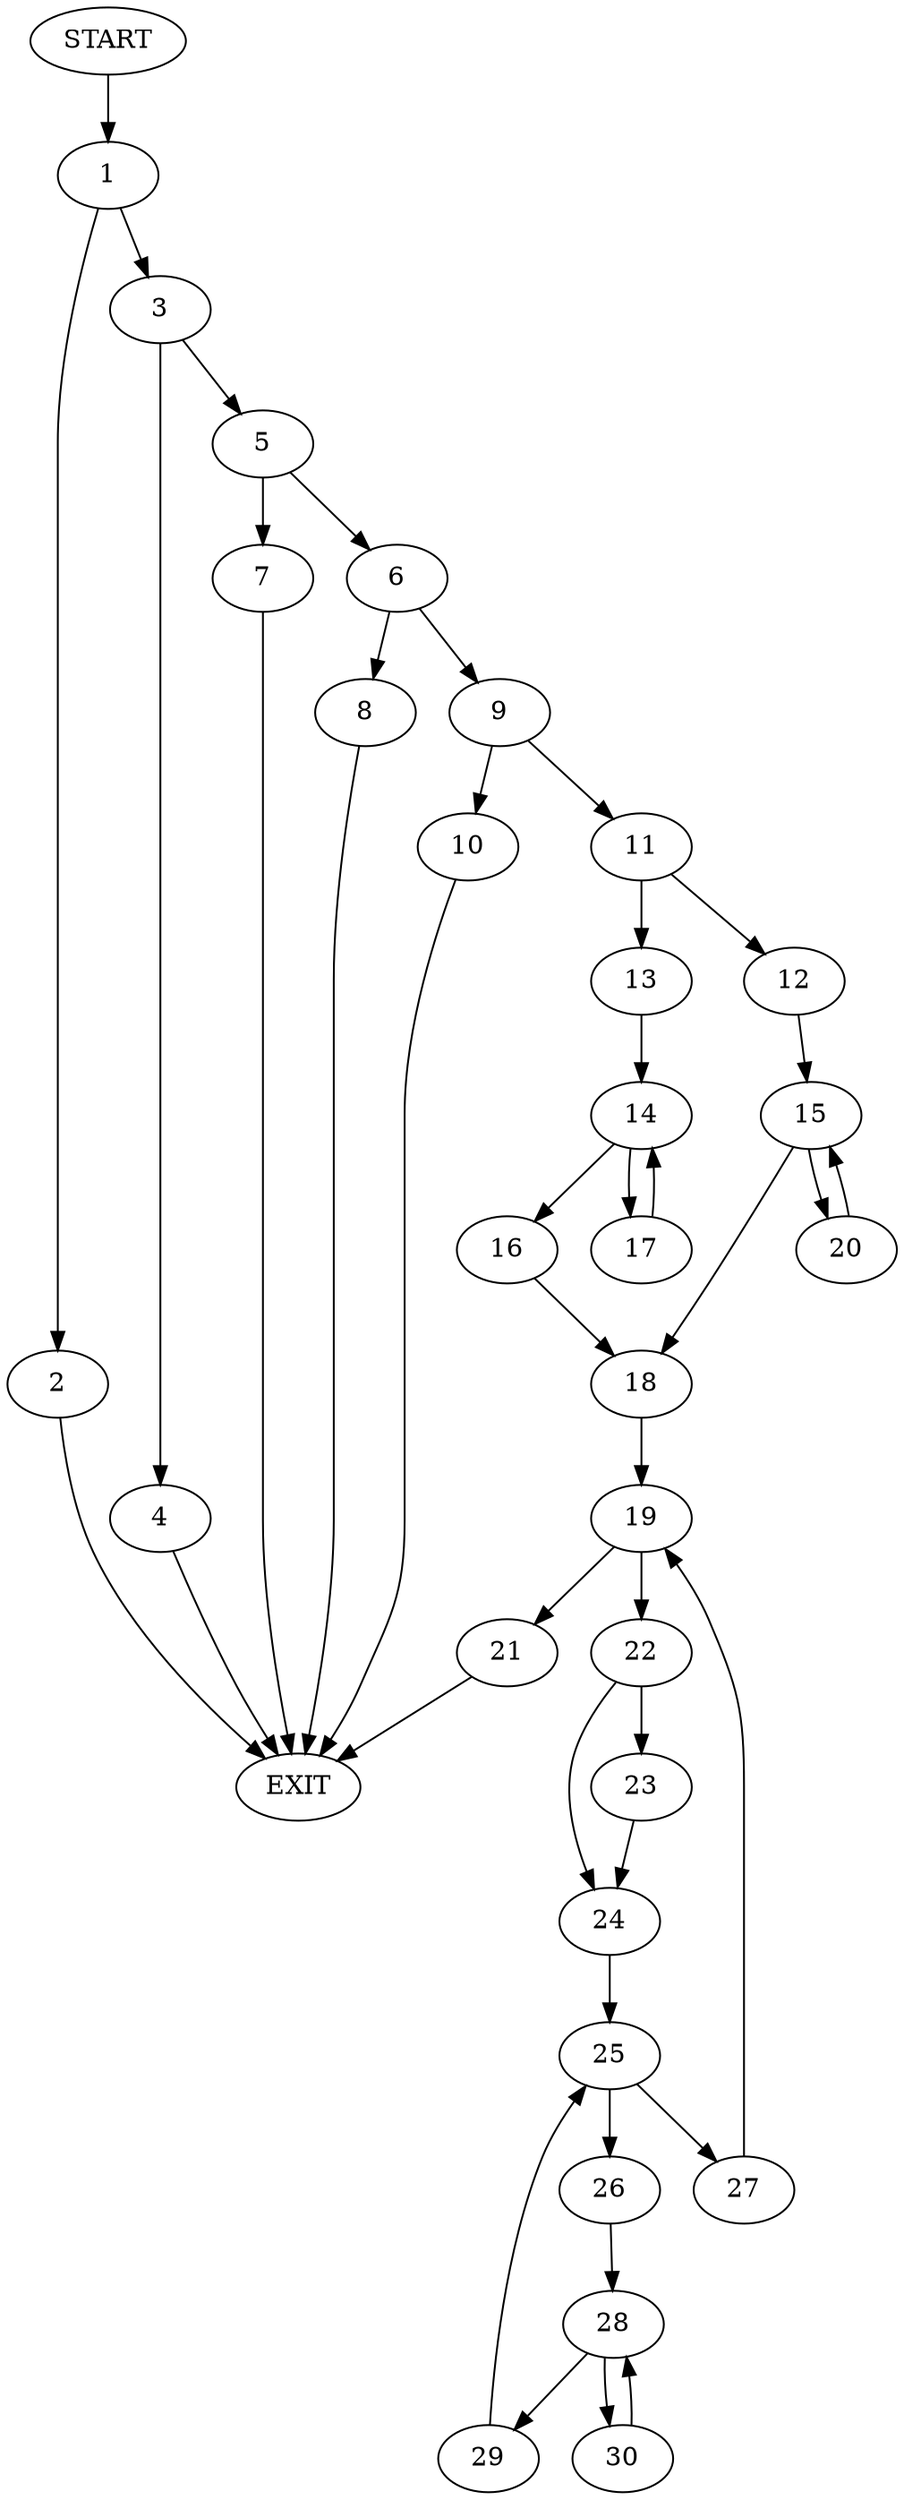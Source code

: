 digraph {
0 [label="START"]
31 [label="EXIT"]
0 -> 1
1 -> 2
1 -> 3
2 -> 31
3 -> 4
3 -> 5
4 -> 31
5 -> 6
5 -> 7
7 -> 31
6 -> 8
6 -> 9
9 -> 10
9 -> 11
8 -> 31
11 -> 12
11 -> 13
10 -> 31
13 -> 14
12 -> 15
14 -> 16
14 -> 17
16 -> 18
17 -> 14
18 -> 19
15 -> 18
15 -> 20
20 -> 15
19 -> 21
19 -> 22
22 -> 23
22 -> 24
21 -> 31
24 -> 25
23 -> 24
25 -> 26
25 -> 27
27 -> 19
26 -> 28
28 -> 29
28 -> 30
29 -> 25
30 -> 28
}
